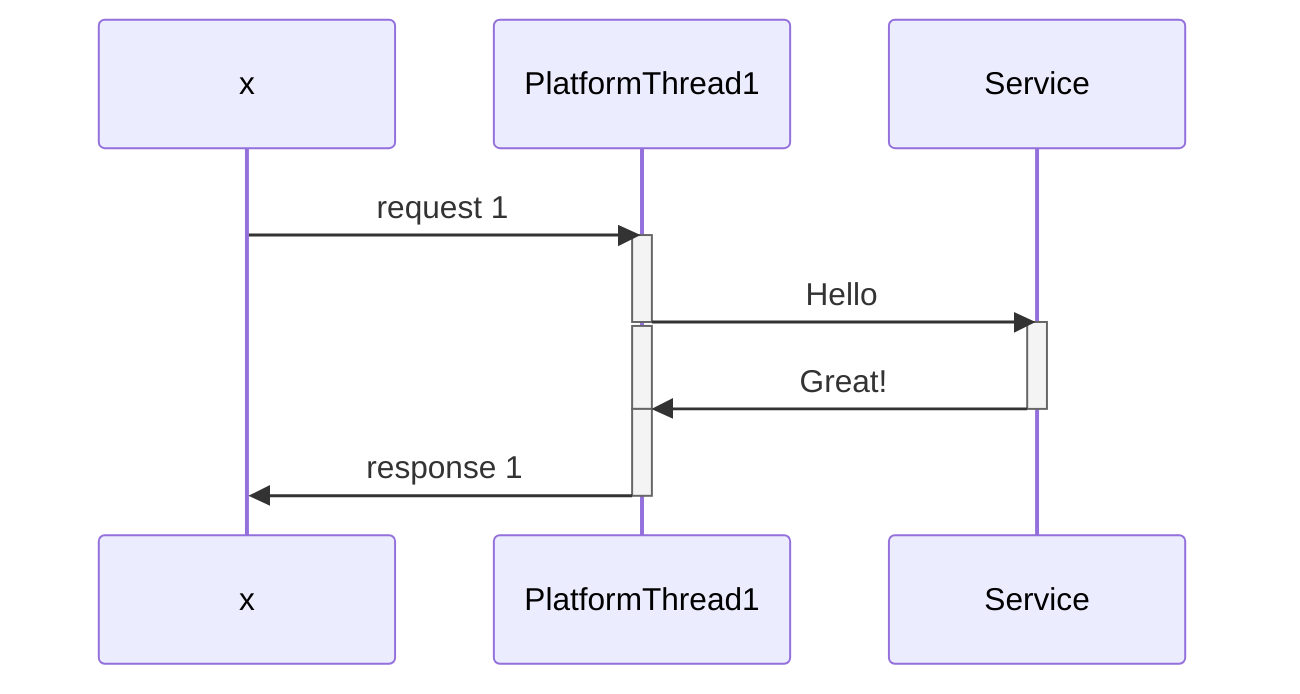 sequenceDiagram
    x->>PlatformThread1: request 1
    activate PlatformThread1
    PlatformThread1->>Service: Hello
    deactivate PlatformThread1
    activate Service

    activate PlatformThread1


    Service->>PlatformThread1: Great!
    deactivate PlatformThread1
    deactivate Service
    activate PlatformThread1
    PlatformThread1->>x: response 1
    deactivate PlatformThread1